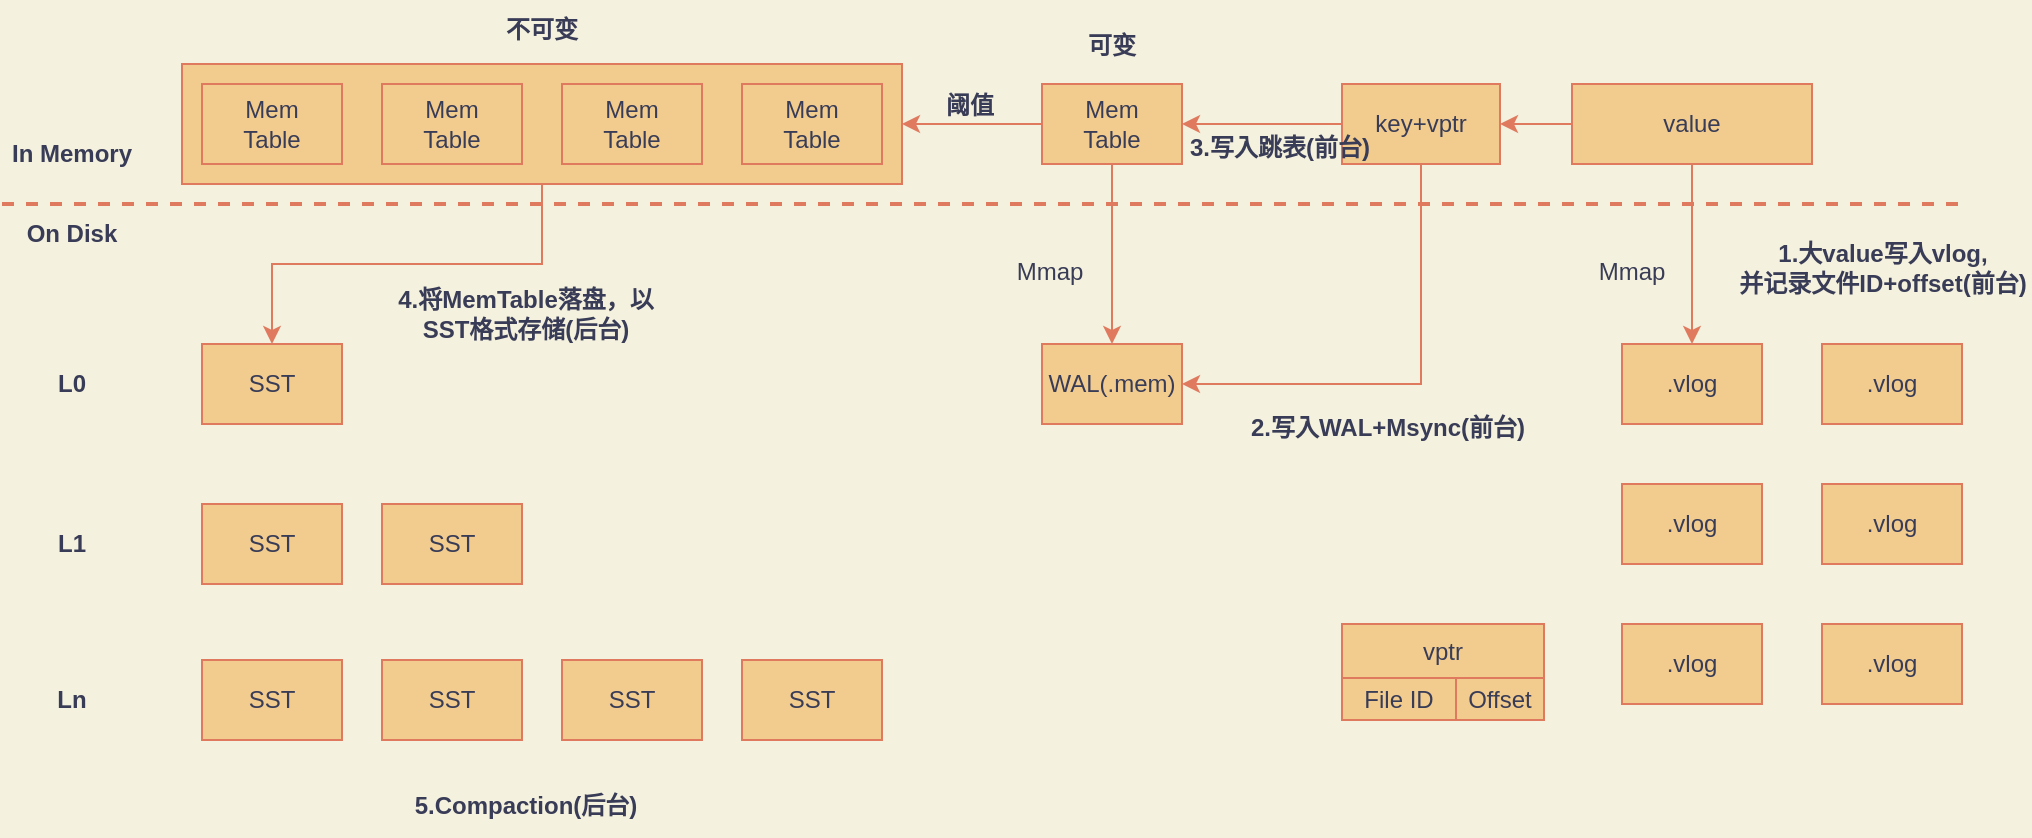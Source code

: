 <mxfile version="18.0.6" type="device"><diagram id="ePuJMS4CjtcaE4Tshlxj" name="第 1 页"><mxGraphModel dx="1822" dy="863" grid="0" gridSize="10" guides="1" tooltips="1" connect="1" arrows="1" fold="1" page="0" pageScale="1" pageWidth="827" pageHeight="1169" background="#F4F1DE" math="0" shadow="0"><root><mxCell id="0"/><mxCell id="1" parent="0"/><mxCell id="fvIF1qwJDnf5sXGex4nt-68" style="edgeStyle=orthogonalEdgeStyle;rounded=0;orthogonalLoop=1;jettySize=auto;html=1;exitX=0.5;exitY=1;exitDx=0;exitDy=0;entryX=0.5;entryY=0;entryDx=0;entryDy=0;strokeWidth=1;labelBackgroundColor=#F4F1DE;strokeColor=#E07A5F;fontColor=#393C56;" edge="1" parent="1" source="fvIF1qwJDnf5sXGex4nt-12" target="fvIF1qwJDnf5sXGex4nt-60"><mxGeometry relative="1" as="geometry"/></mxCell><mxCell id="fvIF1qwJDnf5sXGex4nt-12" value="" style="rounded=0;whiteSpace=wrap;html=1;fillColor=#F2CC8F;strokeColor=#E07A5F;fontColor=#393C56;" vertex="1" parent="1"><mxGeometry x="50" y="190" width="360" height="60" as="geometry"/></mxCell><mxCell id="fvIF1qwJDnf5sXGex4nt-1" value="Mem&lt;br&gt;Table" style="rounded=0;whiteSpace=wrap;html=1;fillColor=#F2CC8F;strokeColor=#E07A5F;fontColor=#393C56;" vertex="1" parent="1"><mxGeometry x="60" y="200" width="70" height="40" as="geometry"/></mxCell><mxCell id="fvIF1qwJDnf5sXGex4nt-5" value="Mem&lt;br&gt;Table" style="rounded=0;whiteSpace=wrap;html=1;fillColor=#F2CC8F;strokeColor=#E07A5F;fontColor=#393C56;" vertex="1" parent="1"><mxGeometry x="150" y="200" width="70" height="40" as="geometry"/></mxCell><mxCell id="fvIF1qwJDnf5sXGex4nt-10" value="Mem&lt;br&gt;Table" style="rounded=0;whiteSpace=wrap;html=1;fillColor=#F2CC8F;strokeColor=#E07A5F;fontColor=#393C56;" vertex="1" parent="1"><mxGeometry x="240" y="200" width="70" height="40" as="geometry"/></mxCell><mxCell id="fvIF1qwJDnf5sXGex4nt-11" value="Mem&lt;br&gt;Table" style="rounded=0;whiteSpace=wrap;html=1;fillColor=#F2CC8F;strokeColor=#E07A5F;fontColor=#393C56;" vertex="1" parent="1"><mxGeometry x="330" y="200" width="70" height="40" as="geometry"/></mxCell><mxCell id="fvIF1qwJDnf5sXGex4nt-17" style="edgeStyle=orthogonalEdgeStyle;rounded=0;orthogonalLoop=1;jettySize=auto;html=1;exitX=0;exitY=0.5;exitDx=0;exitDy=0;entryX=1;entryY=0.5;entryDx=0;entryDy=0;labelBackgroundColor=#F4F1DE;strokeColor=#E07A5F;fontColor=#393C56;" edge="1" parent="1" source="fvIF1qwJDnf5sXGex4nt-13" target="fvIF1qwJDnf5sXGex4nt-12"><mxGeometry relative="1" as="geometry"/></mxCell><mxCell id="fvIF1qwJDnf5sXGex4nt-50" style="edgeStyle=orthogonalEdgeStyle;rounded=0;orthogonalLoop=1;jettySize=auto;html=1;exitX=0.5;exitY=1;exitDx=0;exitDy=0;entryX=0.5;entryY=0;entryDx=0;entryDy=0;strokeWidth=1;labelBackgroundColor=#F4F1DE;strokeColor=#E07A5F;fontColor=#393C56;" edge="1" parent="1" source="fvIF1qwJDnf5sXGex4nt-13" target="fvIF1qwJDnf5sXGex4nt-29"><mxGeometry relative="1" as="geometry"/></mxCell><mxCell id="fvIF1qwJDnf5sXGex4nt-13" value="Mem&lt;br&gt;Table" style="rounded=0;whiteSpace=wrap;html=1;fillColor=#F2CC8F;strokeColor=#E07A5F;fontColor=#393C56;" vertex="1" parent="1"><mxGeometry x="480" y="200" width="70" height="40" as="geometry"/></mxCell><mxCell id="fvIF1qwJDnf5sXGex4nt-16" style="edgeStyle=orthogonalEdgeStyle;rounded=0;orthogonalLoop=1;jettySize=auto;html=1;entryX=1;entryY=0.5;entryDx=0;entryDy=0;labelBackgroundColor=#F4F1DE;strokeColor=#E07A5F;fontColor=#393C56;" edge="1" parent="1" source="fvIF1qwJDnf5sXGex4nt-14" target="fvIF1qwJDnf5sXGex4nt-13"><mxGeometry relative="1" as="geometry"/></mxCell><mxCell id="fvIF1qwJDnf5sXGex4nt-54" style="edgeStyle=orthogonalEdgeStyle;rounded=0;orthogonalLoop=1;jettySize=auto;html=1;exitX=0.5;exitY=1;exitDx=0;exitDy=0;entryX=1;entryY=0.5;entryDx=0;entryDy=0;strokeWidth=1;labelBackgroundColor=#F4F1DE;strokeColor=#E07A5F;fontColor=#393C56;" edge="1" parent="1" source="fvIF1qwJDnf5sXGex4nt-14" target="fvIF1qwJDnf5sXGex4nt-29"><mxGeometry relative="1" as="geometry"/></mxCell><mxCell id="fvIF1qwJDnf5sXGex4nt-14" value="key+vptr" style="rounded=0;whiteSpace=wrap;html=1;fillColor=#F2CC8F;strokeColor=#E07A5F;fontColor=#393C56;" vertex="1" parent="1"><mxGeometry x="630" y="200" width="79" height="40" as="geometry"/></mxCell><mxCell id="fvIF1qwJDnf5sXGex4nt-28" style="edgeStyle=orthogonalEdgeStyle;rounded=0;orthogonalLoop=1;jettySize=auto;html=1;exitX=0.5;exitY=1;exitDx=0;exitDy=0;entryX=0.5;entryY=0;entryDx=0;entryDy=0;strokeWidth=1;labelBackgroundColor=#F4F1DE;strokeColor=#E07A5F;fontColor=#393C56;" edge="1" parent="1" source="fvIF1qwJDnf5sXGex4nt-15" target="fvIF1qwJDnf5sXGex4nt-22"><mxGeometry relative="1" as="geometry"/></mxCell><mxCell id="fvIF1qwJDnf5sXGex4nt-49" style="edgeStyle=orthogonalEdgeStyle;rounded=0;orthogonalLoop=1;jettySize=auto;html=1;exitX=0;exitY=0.5;exitDx=0;exitDy=0;entryX=1;entryY=0.5;entryDx=0;entryDy=0;strokeWidth=1;labelBackgroundColor=#F4F1DE;strokeColor=#E07A5F;fontColor=#393C56;" edge="1" parent="1" source="fvIF1qwJDnf5sXGex4nt-15" target="fvIF1qwJDnf5sXGex4nt-14"><mxGeometry relative="1" as="geometry"/></mxCell><mxCell id="fvIF1qwJDnf5sXGex4nt-15" value="value" style="rounded=0;whiteSpace=wrap;html=1;fillColor=#F2CC8F;strokeColor=#E07A5F;fontColor=#393C56;" vertex="1" parent="1"><mxGeometry x="745" y="200" width="120" height="40" as="geometry"/></mxCell><mxCell id="fvIF1qwJDnf5sXGex4nt-19" value="" style="endArrow=none;html=1;rounded=0;dashed=1;strokeWidth=2;labelBackgroundColor=#F4F1DE;strokeColor=#E07A5F;fontColor=#393C56;" edge="1" parent="1"><mxGeometry width="50" height="50" relative="1" as="geometry"><mxPoint x="-40" y="260" as="sourcePoint"/><mxPoint x="940" y="260" as="targetPoint"/></mxGeometry></mxCell><mxCell id="fvIF1qwJDnf5sXGex4nt-20" value="&lt;b&gt;In Memory&lt;/b&gt;" style="text;html=1;strokeColor=none;fillColor=none;align=center;verticalAlign=middle;whiteSpace=wrap;rounded=0;fontColor=#393C56;" vertex="1" parent="1"><mxGeometry x="-40" y="220" width="70" height="30" as="geometry"/></mxCell><mxCell id="fvIF1qwJDnf5sXGex4nt-21" value="&lt;b&gt;On Disk&lt;/b&gt;" style="text;html=1;strokeColor=none;fillColor=none;align=center;verticalAlign=middle;whiteSpace=wrap;rounded=0;fontColor=#393C56;" vertex="1" parent="1"><mxGeometry x="-40" y="260" width="70" height="30" as="geometry"/></mxCell><mxCell id="fvIF1qwJDnf5sXGex4nt-22" value=".vlog" style="rounded=0;whiteSpace=wrap;html=1;fillColor=#F2CC8F;strokeColor=#E07A5F;fontColor=#393C56;" vertex="1" parent="1"><mxGeometry x="770" y="330" width="70" height="40" as="geometry"/></mxCell><mxCell id="fvIF1qwJDnf5sXGex4nt-23" value=".vlog" style="rounded=0;whiteSpace=wrap;html=1;fillColor=#F2CC8F;strokeColor=#E07A5F;fontColor=#393C56;" vertex="1" parent="1"><mxGeometry x="770" y="400" width="70" height="40" as="geometry"/></mxCell><mxCell id="fvIF1qwJDnf5sXGex4nt-24" value=".vlog" style="rounded=0;whiteSpace=wrap;html=1;fillColor=#F2CC8F;strokeColor=#E07A5F;fontColor=#393C56;" vertex="1" parent="1"><mxGeometry x="770" y="470" width="70" height="40" as="geometry"/></mxCell><mxCell id="fvIF1qwJDnf5sXGex4nt-25" value=".vlog" style="rounded=0;whiteSpace=wrap;html=1;fillColor=#F2CC8F;strokeColor=#E07A5F;fontColor=#393C56;" vertex="1" parent="1"><mxGeometry x="870" y="330" width="70" height="40" as="geometry"/></mxCell><mxCell id="fvIF1qwJDnf5sXGex4nt-26" value=".vlog" style="rounded=0;whiteSpace=wrap;html=1;fillColor=#F2CC8F;strokeColor=#E07A5F;fontColor=#393C56;" vertex="1" parent="1"><mxGeometry x="870" y="400" width="70" height="40" as="geometry"/></mxCell><mxCell id="fvIF1qwJDnf5sXGex4nt-27" value=".vlog" style="rounded=0;whiteSpace=wrap;html=1;fillColor=#F2CC8F;strokeColor=#E07A5F;fontColor=#393C56;" vertex="1" parent="1"><mxGeometry x="870" y="470" width="70" height="40" as="geometry"/></mxCell><mxCell id="fvIF1qwJDnf5sXGex4nt-29" value="WAL(.mem)" style="rounded=0;whiteSpace=wrap;html=1;fillColor=#F2CC8F;strokeColor=#E07A5F;fontColor=#393C56;" vertex="1" parent="1"><mxGeometry x="480" y="330" width="70" height="40" as="geometry"/></mxCell><mxCell id="fvIF1qwJDnf5sXGex4nt-33" value="&lt;b&gt;1.大value写入vlog,&lt;br&gt;并记录文件ID+offset(前台)&lt;br&gt;&lt;/b&gt;" style="text;html=1;strokeColor=none;fillColor=none;align=center;verticalAlign=middle;whiteSpace=wrap;rounded=0;fontColor=#393C56;" vertex="1" parent="1"><mxGeometry x="827" y="270" width="147" height="43" as="geometry"/></mxCell><mxCell id="fvIF1qwJDnf5sXGex4nt-34" value="&lt;b&gt;2.写入WAL+Msync(前台)&lt;/b&gt;" style="text;html=1;strokeColor=none;fillColor=none;align=center;verticalAlign=middle;whiteSpace=wrap;rounded=0;fontColor=#393C56;" vertex="1" parent="1"><mxGeometry x="583" y="357" width="140" height="30" as="geometry"/></mxCell><mxCell id="fvIF1qwJDnf5sXGex4nt-36" value="Mmap" style="text;html=1;strokeColor=none;fillColor=none;align=center;verticalAlign=middle;whiteSpace=wrap;rounded=0;fontColor=#393C56;" vertex="1" parent="1"><mxGeometry x="745" y="279" width="60" height="30" as="geometry"/></mxCell><mxCell id="fvIF1qwJDnf5sXGex4nt-51" value="Mmap" style="text;html=1;strokeColor=none;fillColor=none;align=center;verticalAlign=middle;whiteSpace=wrap;rounded=0;fontColor=#393C56;" vertex="1" parent="1"><mxGeometry x="454" y="279" width="60" height="30" as="geometry"/></mxCell><mxCell id="fvIF1qwJDnf5sXGex4nt-55" value="&lt;b&gt;3.写入跳表(前台)&lt;/b&gt;" style="text;html=1;strokeColor=none;fillColor=none;align=center;verticalAlign=middle;whiteSpace=wrap;rounded=0;fontColor=#393C56;" vertex="1" parent="1"><mxGeometry x="529" y="217" width="140" height="30" as="geometry"/></mxCell><mxCell id="fvIF1qwJDnf5sXGex4nt-56" value="&lt;b&gt;不可变&lt;/b&gt;" style="text;html=1;strokeColor=none;fillColor=none;align=center;verticalAlign=middle;whiteSpace=wrap;rounded=0;fontColor=#393C56;" vertex="1" parent="1"><mxGeometry x="200" y="158" width="60" height="30" as="geometry"/></mxCell><mxCell id="fvIF1qwJDnf5sXGex4nt-58" value="&lt;b&gt;可变&lt;/b&gt;" style="text;html=1;strokeColor=none;fillColor=none;align=center;verticalAlign=middle;whiteSpace=wrap;rounded=0;fontColor=#393C56;" vertex="1" parent="1"><mxGeometry x="485" y="166" width="60" height="30" as="geometry"/></mxCell><mxCell id="fvIF1qwJDnf5sXGex4nt-59" value="&lt;b&gt;阈值&lt;/b&gt;" style="text;html=1;strokeColor=none;fillColor=none;align=center;verticalAlign=middle;whiteSpace=wrap;rounded=0;fontColor=#393C56;" vertex="1" parent="1"><mxGeometry x="414" y="196" width="60" height="30" as="geometry"/></mxCell><mxCell id="fvIF1qwJDnf5sXGex4nt-60" value="SST" style="rounded=0;whiteSpace=wrap;html=1;fillColor=#F2CC8F;strokeColor=#E07A5F;fontColor=#393C56;" vertex="1" parent="1"><mxGeometry x="60" y="330" width="70" height="40" as="geometry"/></mxCell><mxCell id="fvIF1qwJDnf5sXGex4nt-61" value="SST" style="rounded=0;whiteSpace=wrap;html=1;fillColor=#F2CC8F;strokeColor=#E07A5F;fontColor=#393C56;" vertex="1" parent="1"><mxGeometry x="60" y="410" width="70" height="40" as="geometry"/></mxCell><mxCell id="fvIF1qwJDnf5sXGex4nt-62" value="SST" style="rounded=0;whiteSpace=wrap;html=1;fillColor=#F2CC8F;strokeColor=#E07A5F;fontColor=#393C56;" vertex="1" parent="1"><mxGeometry x="150" y="410" width="70" height="40" as="geometry"/></mxCell><mxCell id="fvIF1qwJDnf5sXGex4nt-63" value="SST" style="rounded=0;whiteSpace=wrap;html=1;fillColor=#F2CC8F;strokeColor=#E07A5F;fontColor=#393C56;" vertex="1" parent="1"><mxGeometry x="60" y="488" width="70" height="40" as="geometry"/></mxCell><mxCell id="fvIF1qwJDnf5sXGex4nt-64" value="SST" style="rounded=0;whiteSpace=wrap;html=1;fillColor=#F2CC8F;strokeColor=#E07A5F;fontColor=#393C56;" vertex="1" parent="1"><mxGeometry x="150" y="488" width="70" height="40" as="geometry"/></mxCell><mxCell id="fvIF1qwJDnf5sXGex4nt-65" value="SST" style="rounded=0;whiteSpace=wrap;html=1;fillColor=#F2CC8F;strokeColor=#E07A5F;fontColor=#393C56;" vertex="1" parent="1"><mxGeometry x="240" y="488" width="70" height="40" as="geometry"/></mxCell><mxCell id="fvIF1qwJDnf5sXGex4nt-66" value="SST" style="rounded=0;whiteSpace=wrap;html=1;fillColor=#F2CC8F;strokeColor=#E07A5F;fontColor=#393C56;" vertex="1" parent="1"><mxGeometry x="330" y="488" width="70" height="40" as="geometry"/></mxCell><mxCell id="fvIF1qwJDnf5sXGex4nt-67" value="&lt;b&gt;4.将MemTable落盘，以SST格式存储(后台)&lt;/b&gt;" style="text;html=1;strokeColor=none;fillColor=none;align=center;verticalAlign=middle;whiteSpace=wrap;rounded=0;fontColor=#393C56;" vertex="1" parent="1"><mxGeometry x="152" y="300" width="140" height="30" as="geometry"/></mxCell><mxCell id="fvIF1qwJDnf5sXGex4nt-69" value="&lt;b&gt;L0&lt;/b&gt;" style="text;html=1;strokeColor=none;fillColor=none;align=center;verticalAlign=middle;whiteSpace=wrap;rounded=0;fontColor=#393C56;" vertex="1" parent="1"><mxGeometry x="-40" y="335" width="70" height="30" as="geometry"/></mxCell><mxCell id="fvIF1qwJDnf5sXGex4nt-70" value="&lt;b&gt;L1&lt;/b&gt;" style="text;html=1;strokeColor=none;fillColor=none;align=center;verticalAlign=middle;whiteSpace=wrap;rounded=0;fontColor=#393C56;" vertex="1" parent="1"><mxGeometry x="-40" y="415" width="70" height="30" as="geometry"/></mxCell><mxCell id="fvIF1qwJDnf5sXGex4nt-71" value="&lt;b&gt;Ln&lt;/b&gt;" style="text;html=1;strokeColor=none;fillColor=none;align=center;verticalAlign=middle;whiteSpace=wrap;rounded=0;fontColor=#393C56;" vertex="1" parent="1"><mxGeometry x="-40" y="493" width="70" height="30" as="geometry"/></mxCell><mxCell id="fvIF1qwJDnf5sXGex4nt-72" value="&lt;b&gt;5.Compaction(后台)&lt;/b&gt;" style="text;html=1;strokeColor=none;fillColor=none;align=center;verticalAlign=middle;whiteSpace=wrap;rounded=0;fontColor=#393C56;" vertex="1" parent="1"><mxGeometry x="152" y="546" width="140" height="30" as="geometry"/></mxCell><mxCell id="fvIF1qwJDnf5sXGex4nt-73" value="vptr" style="rounded=0;whiteSpace=wrap;html=1;fillColor=#F2CC8F;strokeColor=#E07A5F;fontColor=#393C56;" vertex="1" parent="1"><mxGeometry x="630" y="470" width="101" height="27" as="geometry"/></mxCell><mxCell id="fvIF1qwJDnf5sXGex4nt-74" value="File ID" style="rounded=0;whiteSpace=wrap;html=1;fillColor=#F2CC8F;strokeColor=#E07A5F;fontColor=#393C56;" vertex="1" parent="1"><mxGeometry x="630" y="497" width="57" height="21" as="geometry"/></mxCell><mxCell id="fvIF1qwJDnf5sXGex4nt-75" value="Offset" style="rounded=0;whiteSpace=wrap;html=1;fillColor=#F2CC8F;strokeColor=#E07A5F;fontColor=#393C56;" vertex="1" parent="1"><mxGeometry x="687" y="497" width="44" height="21" as="geometry"/></mxCell></root></mxGraphModel></diagram></mxfile>
